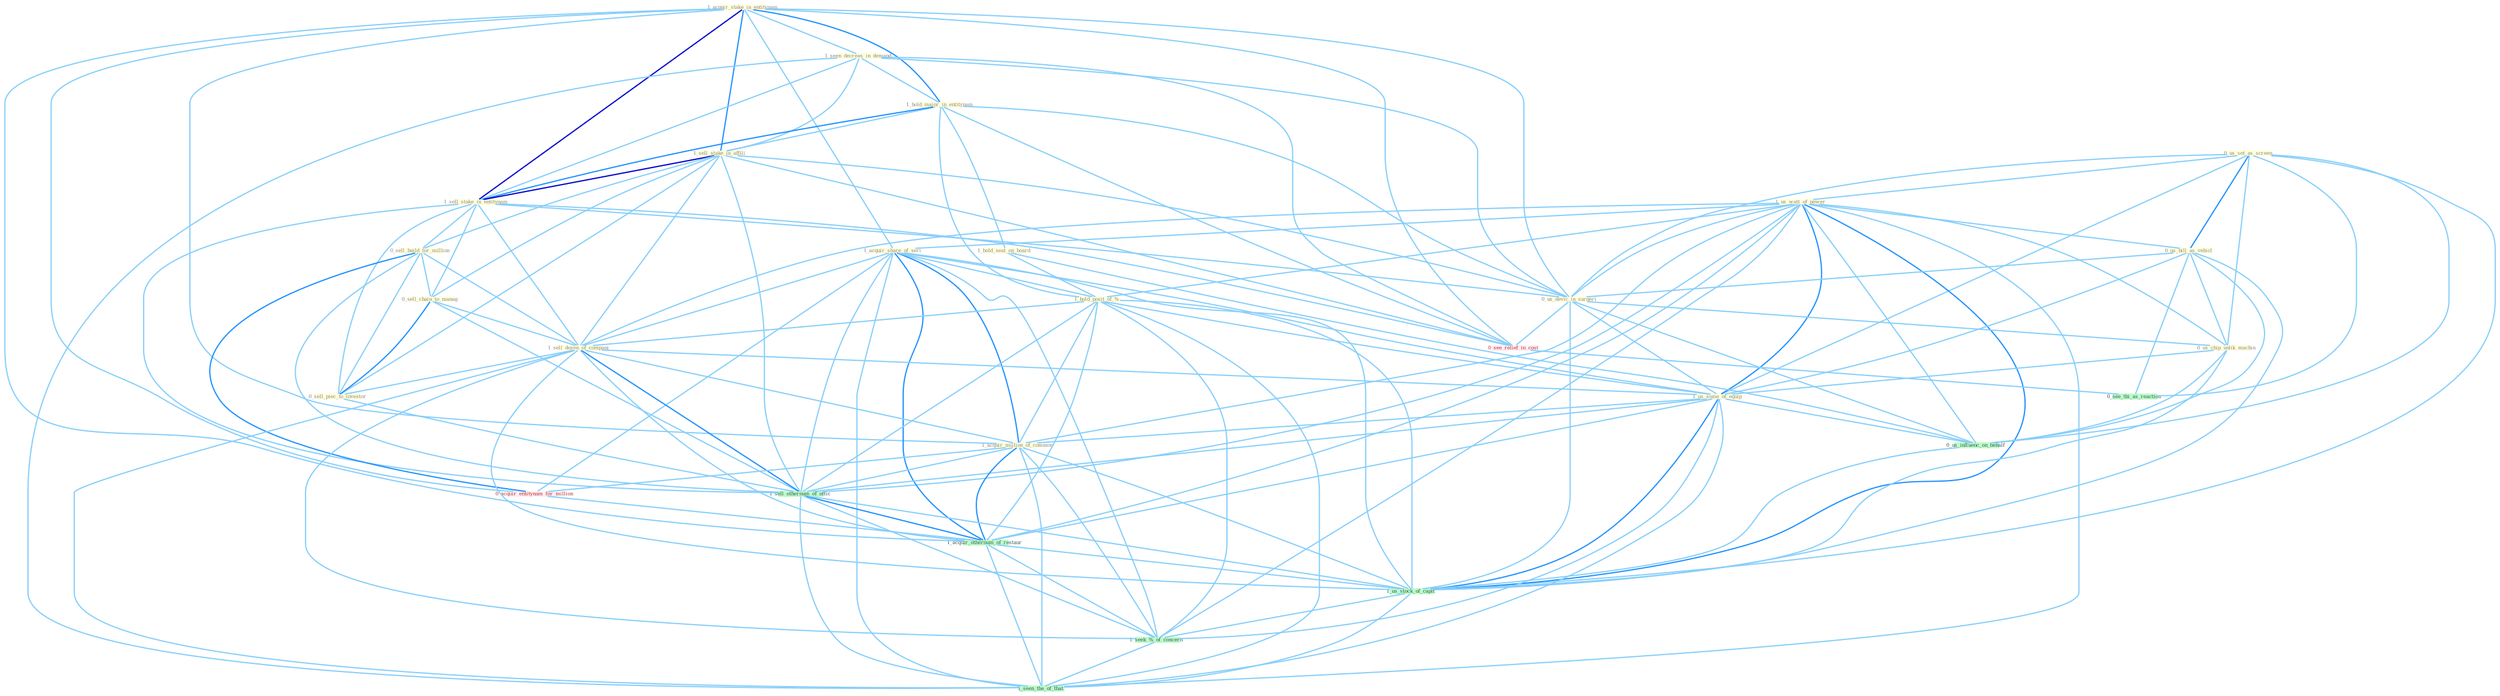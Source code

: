 Graph G{ 
    node
    [shape=polygon,style=filled,width=.5,height=.06,color="#BDFCC9",fixedsize=true,fontsize=4,
    fontcolor="#2f4f4f"];
    {node
    [color="#ffffe0", fontcolor="#8b7d6b"] "1_acquir_stake_in_entitynam " "0_us_set_as_screen " "1_seen_decreas_in_demand " "1_hold_major_in_entitynam " "1_sell_stake_in_affili " "1_us_watt_of_power " "1_hold_seat_on_board " "0_us_bill_as_vehicl " "1_sell_stake_in_entitynam " "1_acquir_share_of_seri " "1_hold_posit_of_% " "0_sell_build_for_million " "0_sell_chain_to_manag " "0_us_devic_in_surgeri " "0_us_chip_unlik_machin " "1_sell_dozen_of_compani " "0_sell_piec_to_investor " "1_us_some_of_equip " "1_acquir_million_of_common "}
{node [color="#fff0f5", fontcolor="#b22222"] "0_acquir_entitynam_for_million " "0_see_relief_in_cost "}
edge [color="#B0E2FF"];

	"1_acquir_stake_in_entitynam " -- "1_seen_decreas_in_demand " [w="1", color="#87cefa" ];
	"1_acquir_stake_in_entitynam " -- "1_hold_major_in_entitynam " [w="2", color="#1e90ff" , len=0.8];
	"1_acquir_stake_in_entitynam " -- "1_sell_stake_in_affili " [w="2", color="#1e90ff" , len=0.8];
	"1_acquir_stake_in_entitynam " -- "1_sell_stake_in_entitynam " [w="3", color="#0000cd" , len=0.6];
	"1_acquir_stake_in_entitynam " -- "1_acquir_share_of_seri " [w="1", color="#87cefa" ];
	"1_acquir_stake_in_entitynam " -- "0_us_devic_in_surgeri " [w="1", color="#87cefa" ];
	"1_acquir_stake_in_entitynam " -- "1_acquir_million_of_common " [w="1", color="#87cefa" ];
	"1_acquir_stake_in_entitynam " -- "0_acquir_entitynam_for_million " [w="1", color="#87cefa" ];
	"1_acquir_stake_in_entitynam " -- "0_see_relief_in_cost " [w="1", color="#87cefa" ];
	"1_acquir_stake_in_entitynam " -- "1_acquir_othernum_of_restaur " [w="1", color="#87cefa" ];
	"0_us_set_as_screen " -- "1_us_watt_of_power " [w="1", color="#87cefa" ];
	"0_us_set_as_screen " -- "0_us_bill_as_vehicl " [w="2", color="#1e90ff" , len=0.8];
	"0_us_set_as_screen " -- "0_us_devic_in_surgeri " [w="1", color="#87cefa" ];
	"0_us_set_as_screen " -- "0_us_chip_unlik_machin " [w="1", color="#87cefa" ];
	"0_us_set_as_screen " -- "1_us_some_of_equip " [w="1", color="#87cefa" ];
	"0_us_set_as_screen " -- "0_us_influenc_on_behalf " [w="1", color="#87cefa" ];
	"0_us_set_as_screen " -- "0_see_thi_as_reaction " [w="1", color="#87cefa" ];
	"0_us_set_as_screen " -- "1_us_stock_of_capit " [w="1", color="#87cefa" ];
	"1_seen_decreas_in_demand " -- "1_hold_major_in_entitynam " [w="1", color="#87cefa" ];
	"1_seen_decreas_in_demand " -- "1_sell_stake_in_affili " [w="1", color="#87cefa" ];
	"1_seen_decreas_in_demand " -- "1_sell_stake_in_entitynam " [w="1", color="#87cefa" ];
	"1_seen_decreas_in_demand " -- "0_us_devic_in_surgeri " [w="1", color="#87cefa" ];
	"1_seen_decreas_in_demand " -- "0_see_relief_in_cost " [w="1", color="#87cefa" ];
	"1_seen_decreas_in_demand " -- "1_seen_the_of_that " [w="1", color="#87cefa" ];
	"1_hold_major_in_entitynam " -- "1_sell_stake_in_affili " [w="1", color="#87cefa" ];
	"1_hold_major_in_entitynam " -- "1_hold_seat_on_board " [w="1", color="#87cefa" ];
	"1_hold_major_in_entitynam " -- "1_sell_stake_in_entitynam " [w="2", color="#1e90ff" , len=0.8];
	"1_hold_major_in_entitynam " -- "1_hold_posit_of_% " [w="1", color="#87cefa" ];
	"1_hold_major_in_entitynam " -- "0_us_devic_in_surgeri " [w="1", color="#87cefa" ];
	"1_hold_major_in_entitynam " -- "0_see_relief_in_cost " [w="1", color="#87cefa" ];
	"1_sell_stake_in_affili " -- "1_sell_stake_in_entitynam " [w="3", color="#0000cd" , len=0.6];
	"1_sell_stake_in_affili " -- "0_sell_build_for_million " [w="1", color="#87cefa" ];
	"1_sell_stake_in_affili " -- "0_sell_chain_to_manag " [w="1", color="#87cefa" ];
	"1_sell_stake_in_affili " -- "0_us_devic_in_surgeri " [w="1", color="#87cefa" ];
	"1_sell_stake_in_affili " -- "1_sell_dozen_of_compani " [w="1", color="#87cefa" ];
	"1_sell_stake_in_affili " -- "0_sell_piec_to_investor " [w="1", color="#87cefa" ];
	"1_sell_stake_in_affili " -- "1_sell_othernum_of_offic " [w="1", color="#87cefa" ];
	"1_sell_stake_in_affili " -- "0_see_relief_in_cost " [w="1", color="#87cefa" ];
	"1_us_watt_of_power " -- "0_us_bill_as_vehicl " [w="1", color="#87cefa" ];
	"1_us_watt_of_power " -- "1_acquir_share_of_seri " [w="1", color="#87cefa" ];
	"1_us_watt_of_power " -- "1_hold_posit_of_% " [w="1", color="#87cefa" ];
	"1_us_watt_of_power " -- "0_us_devic_in_surgeri " [w="1", color="#87cefa" ];
	"1_us_watt_of_power " -- "0_us_chip_unlik_machin " [w="1", color="#87cefa" ];
	"1_us_watt_of_power " -- "1_sell_dozen_of_compani " [w="1", color="#87cefa" ];
	"1_us_watt_of_power " -- "1_us_some_of_equip " [w="2", color="#1e90ff" , len=0.8];
	"1_us_watt_of_power " -- "1_acquir_million_of_common " [w="1", color="#87cefa" ];
	"1_us_watt_of_power " -- "1_sell_othernum_of_offic " [w="1", color="#87cefa" ];
	"1_us_watt_of_power " -- "0_us_influenc_on_behalf " [w="1", color="#87cefa" ];
	"1_us_watt_of_power " -- "1_acquir_othernum_of_restaur " [w="1", color="#87cefa" ];
	"1_us_watt_of_power " -- "1_us_stock_of_capit " [w="2", color="#1e90ff" , len=0.8];
	"1_us_watt_of_power " -- "1_seek_%_of_concern " [w="1", color="#87cefa" ];
	"1_us_watt_of_power " -- "1_seen_the_of_that " [w="1", color="#87cefa" ];
	"1_hold_seat_on_board " -- "1_hold_posit_of_% " [w="1", color="#87cefa" ];
	"1_hold_seat_on_board " -- "0_us_influenc_on_behalf " [w="1", color="#87cefa" ];
	"0_us_bill_as_vehicl " -- "0_us_devic_in_surgeri " [w="1", color="#87cefa" ];
	"0_us_bill_as_vehicl " -- "0_us_chip_unlik_machin " [w="1", color="#87cefa" ];
	"0_us_bill_as_vehicl " -- "1_us_some_of_equip " [w="1", color="#87cefa" ];
	"0_us_bill_as_vehicl " -- "0_us_influenc_on_behalf " [w="1", color="#87cefa" ];
	"0_us_bill_as_vehicl " -- "0_see_thi_as_reaction " [w="1", color="#87cefa" ];
	"0_us_bill_as_vehicl " -- "1_us_stock_of_capit " [w="1", color="#87cefa" ];
	"1_sell_stake_in_entitynam " -- "0_sell_build_for_million " [w="1", color="#87cefa" ];
	"1_sell_stake_in_entitynam " -- "0_sell_chain_to_manag " [w="1", color="#87cefa" ];
	"1_sell_stake_in_entitynam " -- "0_us_devic_in_surgeri " [w="1", color="#87cefa" ];
	"1_sell_stake_in_entitynam " -- "1_sell_dozen_of_compani " [w="1", color="#87cefa" ];
	"1_sell_stake_in_entitynam " -- "0_sell_piec_to_investor " [w="1", color="#87cefa" ];
	"1_sell_stake_in_entitynam " -- "1_sell_othernum_of_offic " [w="1", color="#87cefa" ];
	"1_sell_stake_in_entitynam " -- "0_see_relief_in_cost " [w="1", color="#87cefa" ];
	"1_acquir_share_of_seri " -- "1_hold_posit_of_% " [w="1", color="#87cefa" ];
	"1_acquir_share_of_seri " -- "1_sell_dozen_of_compani " [w="1", color="#87cefa" ];
	"1_acquir_share_of_seri " -- "1_us_some_of_equip " [w="1", color="#87cefa" ];
	"1_acquir_share_of_seri " -- "1_acquir_million_of_common " [w="2", color="#1e90ff" , len=0.8];
	"1_acquir_share_of_seri " -- "0_acquir_entitynam_for_million " [w="1", color="#87cefa" ];
	"1_acquir_share_of_seri " -- "1_sell_othernum_of_offic " [w="1", color="#87cefa" ];
	"1_acquir_share_of_seri " -- "1_acquir_othernum_of_restaur " [w="2", color="#1e90ff" , len=0.8];
	"1_acquir_share_of_seri " -- "1_us_stock_of_capit " [w="1", color="#87cefa" ];
	"1_acquir_share_of_seri " -- "1_seek_%_of_concern " [w="1", color="#87cefa" ];
	"1_acquir_share_of_seri " -- "1_seen_the_of_that " [w="1", color="#87cefa" ];
	"1_hold_posit_of_% " -- "1_sell_dozen_of_compani " [w="1", color="#87cefa" ];
	"1_hold_posit_of_% " -- "1_us_some_of_equip " [w="1", color="#87cefa" ];
	"1_hold_posit_of_% " -- "1_acquir_million_of_common " [w="1", color="#87cefa" ];
	"1_hold_posit_of_% " -- "1_sell_othernum_of_offic " [w="1", color="#87cefa" ];
	"1_hold_posit_of_% " -- "1_acquir_othernum_of_restaur " [w="1", color="#87cefa" ];
	"1_hold_posit_of_% " -- "1_us_stock_of_capit " [w="1", color="#87cefa" ];
	"1_hold_posit_of_% " -- "1_seek_%_of_concern " [w="1", color="#87cefa" ];
	"1_hold_posit_of_% " -- "1_seen_the_of_that " [w="1", color="#87cefa" ];
	"0_sell_build_for_million " -- "0_sell_chain_to_manag " [w="1", color="#87cefa" ];
	"0_sell_build_for_million " -- "1_sell_dozen_of_compani " [w="1", color="#87cefa" ];
	"0_sell_build_for_million " -- "0_sell_piec_to_investor " [w="1", color="#87cefa" ];
	"0_sell_build_for_million " -- "0_acquir_entitynam_for_million " [w="2", color="#1e90ff" , len=0.8];
	"0_sell_build_for_million " -- "1_sell_othernum_of_offic " [w="1", color="#87cefa" ];
	"0_sell_chain_to_manag " -- "1_sell_dozen_of_compani " [w="1", color="#87cefa" ];
	"0_sell_chain_to_manag " -- "0_sell_piec_to_investor " [w="2", color="#1e90ff" , len=0.8];
	"0_sell_chain_to_manag " -- "1_sell_othernum_of_offic " [w="1", color="#87cefa" ];
	"0_us_devic_in_surgeri " -- "0_us_chip_unlik_machin " [w="1", color="#87cefa" ];
	"0_us_devic_in_surgeri " -- "1_us_some_of_equip " [w="1", color="#87cefa" ];
	"0_us_devic_in_surgeri " -- "0_us_influenc_on_behalf " [w="1", color="#87cefa" ];
	"0_us_devic_in_surgeri " -- "0_see_relief_in_cost " [w="1", color="#87cefa" ];
	"0_us_devic_in_surgeri " -- "1_us_stock_of_capit " [w="1", color="#87cefa" ];
	"0_us_chip_unlik_machin " -- "1_us_some_of_equip " [w="1", color="#87cefa" ];
	"0_us_chip_unlik_machin " -- "0_us_influenc_on_behalf " [w="1", color="#87cefa" ];
	"0_us_chip_unlik_machin " -- "1_us_stock_of_capit " [w="1", color="#87cefa" ];
	"1_sell_dozen_of_compani " -- "0_sell_piec_to_investor " [w="1", color="#87cefa" ];
	"1_sell_dozen_of_compani " -- "1_us_some_of_equip " [w="1", color="#87cefa" ];
	"1_sell_dozen_of_compani " -- "1_acquir_million_of_common " [w="1", color="#87cefa" ];
	"1_sell_dozen_of_compani " -- "1_sell_othernum_of_offic " [w="2", color="#1e90ff" , len=0.8];
	"1_sell_dozen_of_compani " -- "1_acquir_othernum_of_restaur " [w="1", color="#87cefa" ];
	"1_sell_dozen_of_compani " -- "1_us_stock_of_capit " [w="1", color="#87cefa" ];
	"1_sell_dozen_of_compani " -- "1_seek_%_of_concern " [w="1", color="#87cefa" ];
	"1_sell_dozen_of_compani " -- "1_seen_the_of_that " [w="1", color="#87cefa" ];
	"0_sell_piec_to_investor " -- "1_sell_othernum_of_offic " [w="1", color="#87cefa" ];
	"1_us_some_of_equip " -- "1_acquir_million_of_common " [w="1", color="#87cefa" ];
	"1_us_some_of_equip " -- "1_sell_othernum_of_offic " [w="1", color="#87cefa" ];
	"1_us_some_of_equip " -- "0_us_influenc_on_behalf " [w="1", color="#87cefa" ];
	"1_us_some_of_equip " -- "1_acquir_othernum_of_restaur " [w="1", color="#87cefa" ];
	"1_us_some_of_equip " -- "1_us_stock_of_capit " [w="2", color="#1e90ff" , len=0.8];
	"1_us_some_of_equip " -- "1_seek_%_of_concern " [w="1", color="#87cefa" ];
	"1_us_some_of_equip " -- "1_seen_the_of_that " [w="1", color="#87cefa" ];
	"1_acquir_million_of_common " -- "0_acquir_entitynam_for_million " [w="1", color="#87cefa" ];
	"1_acquir_million_of_common " -- "1_sell_othernum_of_offic " [w="1", color="#87cefa" ];
	"1_acquir_million_of_common " -- "1_acquir_othernum_of_restaur " [w="2", color="#1e90ff" , len=0.8];
	"1_acquir_million_of_common " -- "1_us_stock_of_capit " [w="1", color="#87cefa" ];
	"1_acquir_million_of_common " -- "1_seek_%_of_concern " [w="1", color="#87cefa" ];
	"1_acquir_million_of_common " -- "1_seen_the_of_that " [w="1", color="#87cefa" ];
	"0_acquir_entitynam_for_million " -- "1_acquir_othernum_of_restaur " [w="1", color="#87cefa" ];
	"1_sell_othernum_of_offic " -- "1_acquir_othernum_of_restaur " [w="2", color="#1e90ff" , len=0.8];
	"1_sell_othernum_of_offic " -- "1_us_stock_of_capit " [w="1", color="#87cefa" ];
	"1_sell_othernum_of_offic " -- "1_seek_%_of_concern " [w="1", color="#87cefa" ];
	"1_sell_othernum_of_offic " -- "1_seen_the_of_that " [w="1", color="#87cefa" ];
	"0_us_influenc_on_behalf " -- "1_us_stock_of_capit " [w="1", color="#87cefa" ];
	"0_see_relief_in_cost " -- "0_see_thi_as_reaction " [w="1", color="#87cefa" ];
	"1_acquir_othernum_of_restaur " -- "1_us_stock_of_capit " [w="1", color="#87cefa" ];
	"1_acquir_othernum_of_restaur " -- "1_seek_%_of_concern " [w="1", color="#87cefa" ];
	"1_acquir_othernum_of_restaur " -- "1_seen_the_of_that " [w="1", color="#87cefa" ];
	"1_us_stock_of_capit " -- "1_seek_%_of_concern " [w="1", color="#87cefa" ];
	"1_us_stock_of_capit " -- "1_seen_the_of_that " [w="1", color="#87cefa" ];
	"1_seek_%_of_concern " -- "1_seen_the_of_that " [w="1", color="#87cefa" ];
}